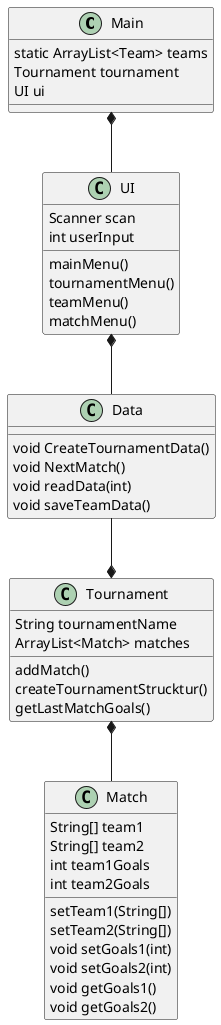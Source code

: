 @startuml
Main *-- UI
UI *-- Data
Data --* Tournament
Tournament *-- Match

Main : static ArrayList<Team> teams
Main : Tournament tournament
Main : UI ui

UI : Scanner scan
UI : int userInput
UI : mainMenu()
UI : tournamentMenu()
UI : teamMenu()
UI : matchMenu()

Data : void CreateTournamentData()
Data : void NextMatch()
Data : void readData(int)
Data : void saveTeamData()

Tournament : String tournamentName
Tournament : ArrayList<Match> matches
Tournament : addMatch()
Tournament : createTournamentStrucktur()
Tournament : getLastMatchGoals()

Match : String[] team1
Match : String[] team2
Match : int team1Goals
Match : int team2Goals
Match : setTeam1(String[])
Match : setTeam2(String[])
Match : void setGoals1(int)
Match : void setGoals2(int)
Match : void getGoals1()
Match : void getGoals2()



@enduml